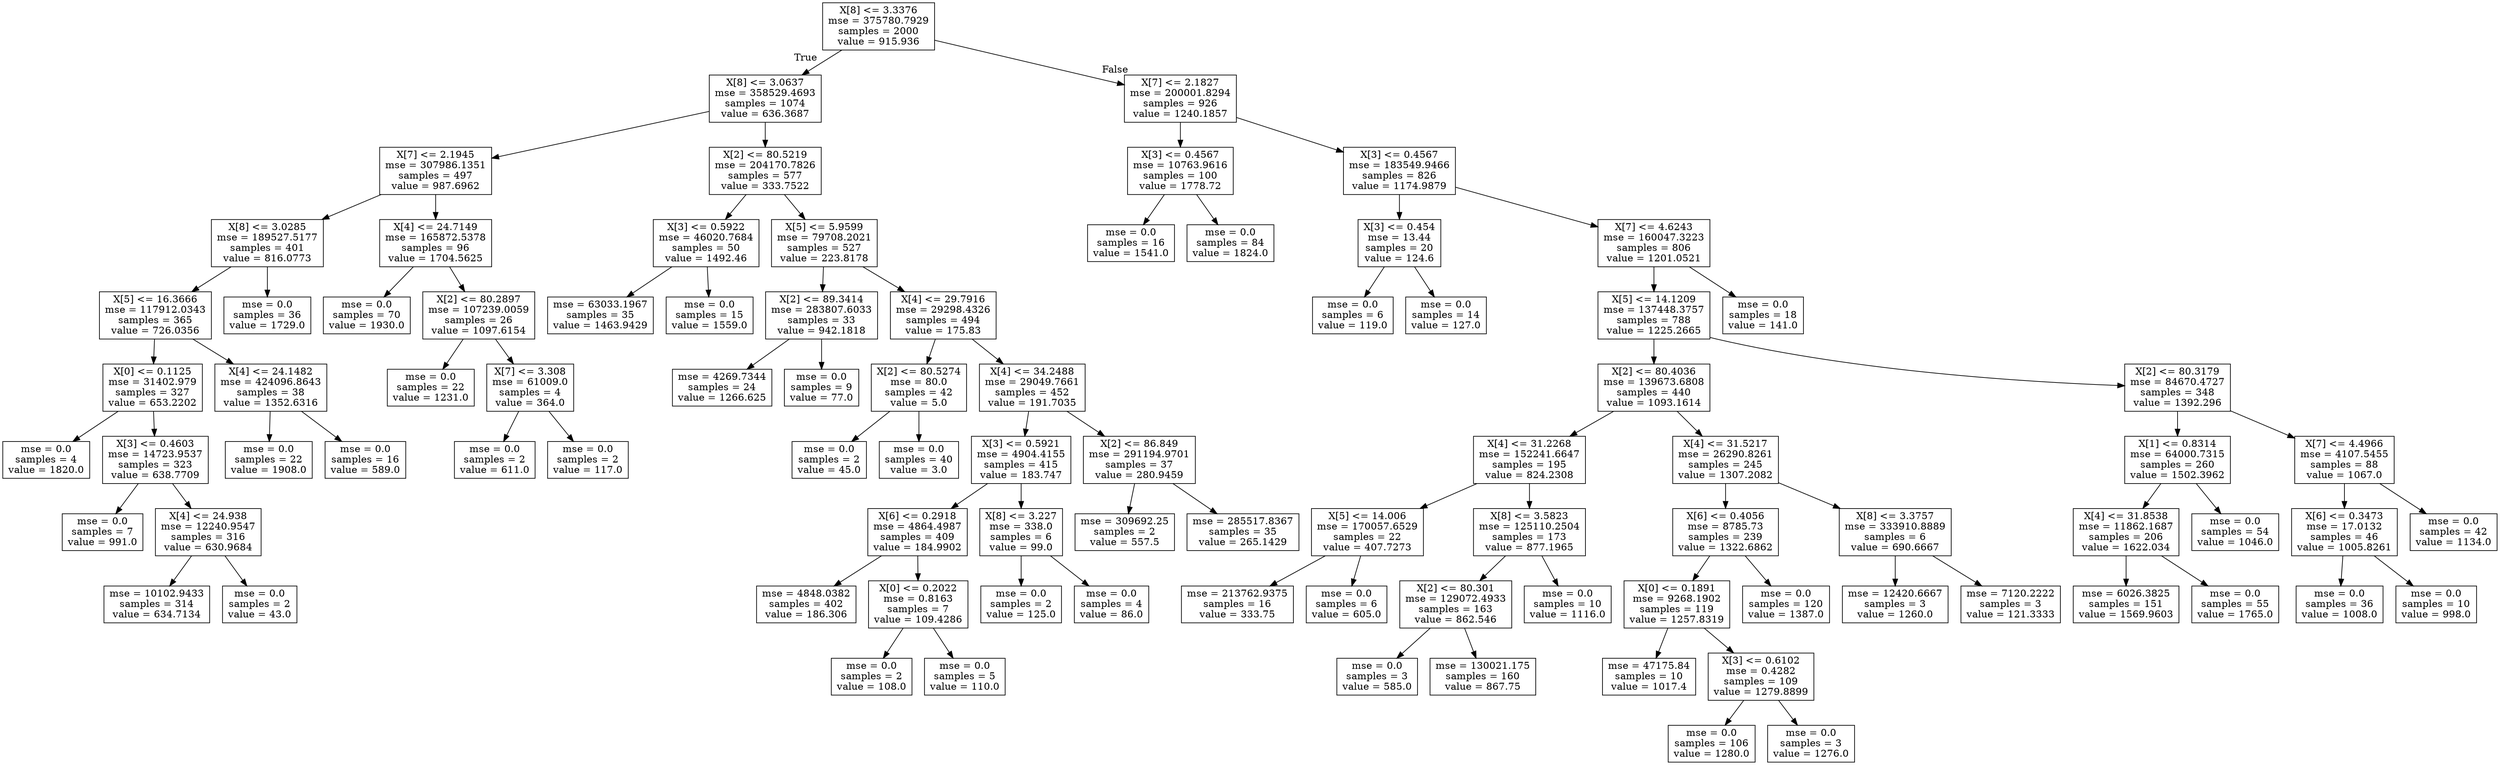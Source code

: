 digraph Tree {
node [shape=box] ;
0 [label="X[8] <= 3.3376\nmse = 375780.7929\nsamples = 2000\nvalue = 915.936"] ;
1 [label="X[8] <= 3.0637\nmse = 358529.4693\nsamples = 1074\nvalue = 636.3687"] ;
0 -> 1 [labeldistance=2.5, labelangle=45, headlabel="True"] ;
2 [label="X[7] <= 2.1945\nmse = 307986.1351\nsamples = 497\nvalue = 987.6962"] ;
1 -> 2 ;
3 [label="X[8] <= 3.0285\nmse = 189527.5177\nsamples = 401\nvalue = 816.0773"] ;
2 -> 3 ;
4 [label="X[5] <= 16.3666\nmse = 117912.0343\nsamples = 365\nvalue = 726.0356"] ;
3 -> 4 ;
5 [label="X[0] <= 0.1125\nmse = 31402.979\nsamples = 327\nvalue = 653.2202"] ;
4 -> 5 ;
6 [label="mse = 0.0\nsamples = 4\nvalue = 1820.0"] ;
5 -> 6 ;
7 [label="X[3] <= 0.4603\nmse = 14723.9537\nsamples = 323\nvalue = 638.7709"] ;
5 -> 7 ;
8 [label="mse = 0.0\nsamples = 7\nvalue = 991.0"] ;
7 -> 8 ;
9 [label="X[4] <= 24.938\nmse = 12240.9547\nsamples = 316\nvalue = 630.9684"] ;
7 -> 9 ;
10 [label="mse = 10102.9433\nsamples = 314\nvalue = 634.7134"] ;
9 -> 10 ;
11 [label="mse = 0.0\nsamples = 2\nvalue = 43.0"] ;
9 -> 11 ;
12 [label="X[4] <= 24.1482\nmse = 424096.8643\nsamples = 38\nvalue = 1352.6316"] ;
4 -> 12 ;
13 [label="mse = 0.0\nsamples = 22\nvalue = 1908.0"] ;
12 -> 13 ;
14 [label="mse = 0.0\nsamples = 16\nvalue = 589.0"] ;
12 -> 14 ;
15 [label="mse = 0.0\nsamples = 36\nvalue = 1729.0"] ;
3 -> 15 ;
16 [label="X[4] <= 24.7149\nmse = 165872.5378\nsamples = 96\nvalue = 1704.5625"] ;
2 -> 16 ;
17 [label="mse = 0.0\nsamples = 70\nvalue = 1930.0"] ;
16 -> 17 ;
18 [label="X[2] <= 80.2897\nmse = 107239.0059\nsamples = 26\nvalue = 1097.6154"] ;
16 -> 18 ;
19 [label="mse = 0.0\nsamples = 22\nvalue = 1231.0"] ;
18 -> 19 ;
20 [label="X[7] <= 3.308\nmse = 61009.0\nsamples = 4\nvalue = 364.0"] ;
18 -> 20 ;
21 [label="mse = 0.0\nsamples = 2\nvalue = 611.0"] ;
20 -> 21 ;
22 [label="mse = 0.0\nsamples = 2\nvalue = 117.0"] ;
20 -> 22 ;
23 [label="X[2] <= 80.5219\nmse = 204170.7826\nsamples = 577\nvalue = 333.7522"] ;
1 -> 23 ;
24 [label="X[3] <= 0.5922\nmse = 46020.7684\nsamples = 50\nvalue = 1492.46"] ;
23 -> 24 ;
25 [label="mse = 63033.1967\nsamples = 35\nvalue = 1463.9429"] ;
24 -> 25 ;
26 [label="mse = 0.0\nsamples = 15\nvalue = 1559.0"] ;
24 -> 26 ;
27 [label="X[5] <= 5.9599\nmse = 79708.2021\nsamples = 527\nvalue = 223.8178"] ;
23 -> 27 ;
28 [label="X[2] <= 89.3414\nmse = 283807.6033\nsamples = 33\nvalue = 942.1818"] ;
27 -> 28 ;
29 [label="mse = 4269.7344\nsamples = 24\nvalue = 1266.625"] ;
28 -> 29 ;
30 [label="mse = 0.0\nsamples = 9\nvalue = 77.0"] ;
28 -> 30 ;
31 [label="X[4] <= 29.7916\nmse = 29298.4326\nsamples = 494\nvalue = 175.83"] ;
27 -> 31 ;
32 [label="X[2] <= 80.5274\nmse = 80.0\nsamples = 42\nvalue = 5.0"] ;
31 -> 32 ;
33 [label="mse = 0.0\nsamples = 2\nvalue = 45.0"] ;
32 -> 33 ;
34 [label="mse = 0.0\nsamples = 40\nvalue = 3.0"] ;
32 -> 34 ;
35 [label="X[4] <= 34.2488\nmse = 29049.7661\nsamples = 452\nvalue = 191.7035"] ;
31 -> 35 ;
36 [label="X[3] <= 0.5921\nmse = 4904.4155\nsamples = 415\nvalue = 183.747"] ;
35 -> 36 ;
37 [label="X[6] <= 0.2918\nmse = 4864.4987\nsamples = 409\nvalue = 184.9902"] ;
36 -> 37 ;
38 [label="mse = 4848.0382\nsamples = 402\nvalue = 186.306"] ;
37 -> 38 ;
39 [label="X[0] <= 0.2022\nmse = 0.8163\nsamples = 7\nvalue = 109.4286"] ;
37 -> 39 ;
40 [label="mse = 0.0\nsamples = 2\nvalue = 108.0"] ;
39 -> 40 ;
41 [label="mse = 0.0\nsamples = 5\nvalue = 110.0"] ;
39 -> 41 ;
42 [label="X[8] <= 3.227\nmse = 338.0\nsamples = 6\nvalue = 99.0"] ;
36 -> 42 ;
43 [label="mse = 0.0\nsamples = 2\nvalue = 125.0"] ;
42 -> 43 ;
44 [label="mse = 0.0\nsamples = 4\nvalue = 86.0"] ;
42 -> 44 ;
45 [label="X[2] <= 86.849\nmse = 291194.9701\nsamples = 37\nvalue = 280.9459"] ;
35 -> 45 ;
46 [label="mse = 309692.25\nsamples = 2\nvalue = 557.5"] ;
45 -> 46 ;
47 [label="mse = 285517.8367\nsamples = 35\nvalue = 265.1429"] ;
45 -> 47 ;
48 [label="X[7] <= 2.1827\nmse = 200001.8294\nsamples = 926\nvalue = 1240.1857"] ;
0 -> 48 [labeldistance=2.5, labelangle=-45, headlabel="False"] ;
49 [label="X[3] <= 0.4567\nmse = 10763.9616\nsamples = 100\nvalue = 1778.72"] ;
48 -> 49 ;
50 [label="mse = 0.0\nsamples = 16\nvalue = 1541.0"] ;
49 -> 50 ;
51 [label="mse = 0.0\nsamples = 84\nvalue = 1824.0"] ;
49 -> 51 ;
52 [label="X[3] <= 0.4567\nmse = 183549.9466\nsamples = 826\nvalue = 1174.9879"] ;
48 -> 52 ;
53 [label="X[3] <= 0.454\nmse = 13.44\nsamples = 20\nvalue = 124.6"] ;
52 -> 53 ;
54 [label="mse = 0.0\nsamples = 6\nvalue = 119.0"] ;
53 -> 54 ;
55 [label="mse = 0.0\nsamples = 14\nvalue = 127.0"] ;
53 -> 55 ;
56 [label="X[7] <= 4.6243\nmse = 160047.3223\nsamples = 806\nvalue = 1201.0521"] ;
52 -> 56 ;
57 [label="X[5] <= 14.1209\nmse = 137448.3757\nsamples = 788\nvalue = 1225.2665"] ;
56 -> 57 ;
58 [label="X[2] <= 80.4036\nmse = 139673.6808\nsamples = 440\nvalue = 1093.1614"] ;
57 -> 58 ;
59 [label="X[4] <= 31.2268\nmse = 152241.6647\nsamples = 195\nvalue = 824.2308"] ;
58 -> 59 ;
60 [label="X[5] <= 14.006\nmse = 170057.6529\nsamples = 22\nvalue = 407.7273"] ;
59 -> 60 ;
61 [label="mse = 213762.9375\nsamples = 16\nvalue = 333.75"] ;
60 -> 61 ;
62 [label="mse = 0.0\nsamples = 6\nvalue = 605.0"] ;
60 -> 62 ;
63 [label="X[8] <= 3.5823\nmse = 125110.2504\nsamples = 173\nvalue = 877.1965"] ;
59 -> 63 ;
64 [label="X[2] <= 80.301\nmse = 129072.4933\nsamples = 163\nvalue = 862.546"] ;
63 -> 64 ;
65 [label="mse = 0.0\nsamples = 3\nvalue = 585.0"] ;
64 -> 65 ;
66 [label="mse = 130021.175\nsamples = 160\nvalue = 867.75"] ;
64 -> 66 ;
67 [label="mse = 0.0\nsamples = 10\nvalue = 1116.0"] ;
63 -> 67 ;
68 [label="X[4] <= 31.5217\nmse = 26290.8261\nsamples = 245\nvalue = 1307.2082"] ;
58 -> 68 ;
69 [label="X[6] <= 0.4056\nmse = 8785.73\nsamples = 239\nvalue = 1322.6862"] ;
68 -> 69 ;
70 [label="X[0] <= 0.1891\nmse = 9268.1902\nsamples = 119\nvalue = 1257.8319"] ;
69 -> 70 ;
71 [label="mse = 47175.84\nsamples = 10\nvalue = 1017.4"] ;
70 -> 71 ;
72 [label="X[3] <= 0.6102\nmse = 0.4282\nsamples = 109\nvalue = 1279.8899"] ;
70 -> 72 ;
73 [label="mse = 0.0\nsamples = 106\nvalue = 1280.0"] ;
72 -> 73 ;
74 [label="mse = 0.0\nsamples = 3\nvalue = 1276.0"] ;
72 -> 74 ;
75 [label="mse = 0.0\nsamples = 120\nvalue = 1387.0"] ;
69 -> 75 ;
76 [label="X[8] <= 3.3757\nmse = 333910.8889\nsamples = 6\nvalue = 690.6667"] ;
68 -> 76 ;
77 [label="mse = 12420.6667\nsamples = 3\nvalue = 1260.0"] ;
76 -> 77 ;
78 [label="mse = 7120.2222\nsamples = 3\nvalue = 121.3333"] ;
76 -> 78 ;
79 [label="X[2] <= 80.3179\nmse = 84670.4727\nsamples = 348\nvalue = 1392.296"] ;
57 -> 79 ;
80 [label="X[1] <= 0.8314\nmse = 64000.7315\nsamples = 260\nvalue = 1502.3962"] ;
79 -> 80 ;
81 [label="X[4] <= 31.8538\nmse = 11862.1687\nsamples = 206\nvalue = 1622.034"] ;
80 -> 81 ;
82 [label="mse = 6026.3825\nsamples = 151\nvalue = 1569.9603"] ;
81 -> 82 ;
83 [label="mse = 0.0\nsamples = 55\nvalue = 1765.0"] ;
81 -> 83 ;
84 [label="mse = 0.0\nsamples = 54\nvalue = 1046.0"] ;
80 -> 84 ;
85 [label="X[7] <= 4.4966\nmse = 4107.5455\nsamples = 88\nvalue = 1067.0"] ;
79 -> 85 ;
86 [label="X[6] <= 0.3473\nmse = 17.0132\nsamples = 46\nvalue = 1005.8261"] ;
85 -> 86 ;
87 [label="mse = 0.0\nsamples = 36\nvalue = 1008.0"] ;
86 -> 87 ;
88 [label="mse = 0.0\nsamples = 10\nvalue = 998.0"] ;
86 -> 88 ;
89 [label="mse = 0.0\nsamples = 42\nvalue = 1134.0"] ;
85 -> 89 ;
90 [label="mse = 0.0\nsamples = 18\nvalue = 141.0"] ;
56 -> 90 ;
}